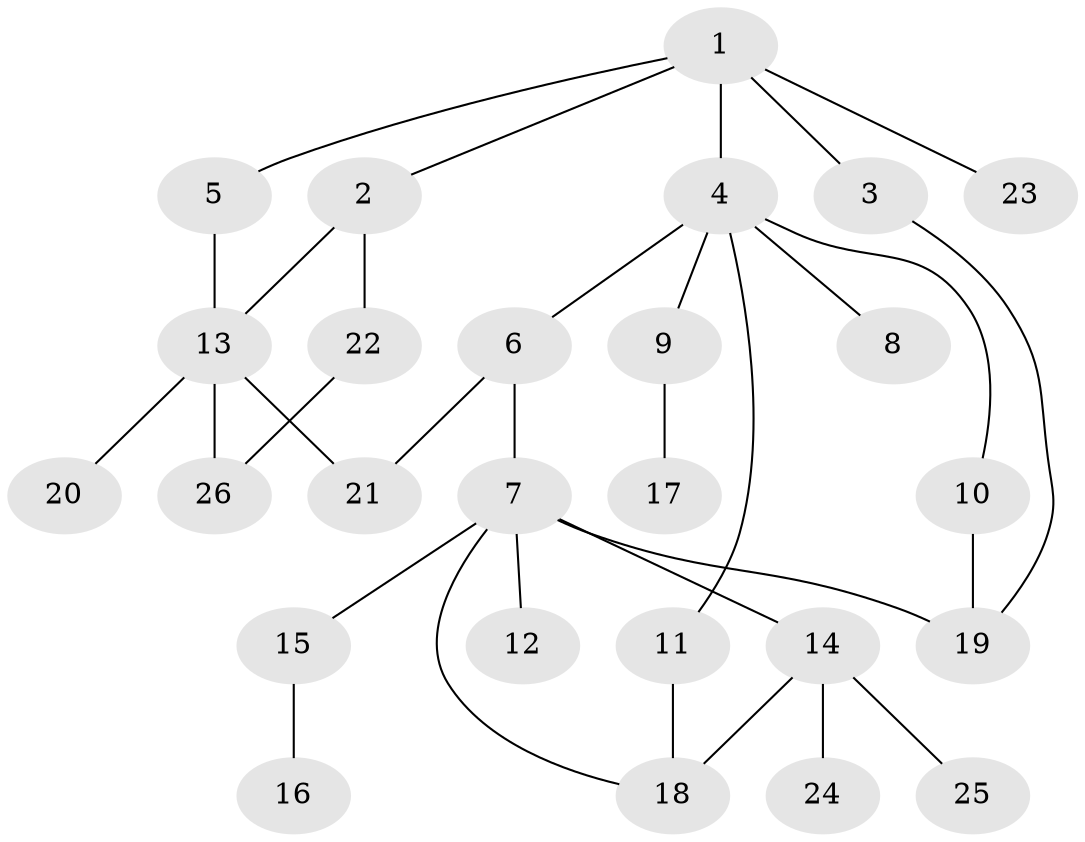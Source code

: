 // original degree distribution, {1: 0.4117647058823529, 6: 0.0392156862745098, 3: 0.2549019607843137, 4: 0.058823529411764705, 8: 0.0196078431372549, 2: 0.17647058823529413, 5: 0.0392156862745098}
// Generated by graph-tools (version 1.1) at 2025/48/03/04/25 22:48:56]
// undirected, 26 vertices, 32 edges
graph export_dot {
  node [color=gray90,style=filled];
  1;
  2;
  3;
  4;
  5;
  6;
  7;
  8;
  9;
  10;
  11;
  12;
  13;
  14;
  15;
  16;
  17;
  18;
  19;
  20;
  21;
  22;
  23;
  24;
  25;
  26;
  1 -- 2 [weight=1.0];
  1 -- 3 [weight=1.0];
  1 -- 4 [weight=1.0];
  1 -- 5 [weight=1.0];
  1 -- 23 [weight=1.0];
  2 -- 13 [weight=1.0];
  2 -- 22 [weight=1.0];
  3 -- 19 [weight=1.0];
  4 -- 6 [weight=1.0];
  4 -- 8 [weight=1.0];
  4 -- 9 [weight=1.0];
  4 -- 10 [weight=1.0];
  4 -- 11 [weight=1.0];
  5 -- 13 [weight=1.0];
  6 -- 7 [weight=1.0];
  6 -- 21 [weight=1.0];
  7 -- 12 [weight=1.0];
  7 -- 14 [weight=1.0];
  7 -- 15 [weight=1.0];
  7 -- 18 [weight=1.0];
  7 -- 19 [weight=2.0];
  9 -- 17 [weight=2.0];
  10 -- 19 [weight=1.0];
  11 -- 18 [weight=1.0];
  13 -- 20 [weight=2.0];
  13 -- 21 [weight=1.0];
  13 -- 26 [weight=1.0];
  14 -- 18 [weight=1.0];
  14 -- 24 [weight=1.0];
  14 -- 25 [weight=1.0];
  15 -- 16 [weight=3.0];
  22 -- 26 [weight=1.0];
}
